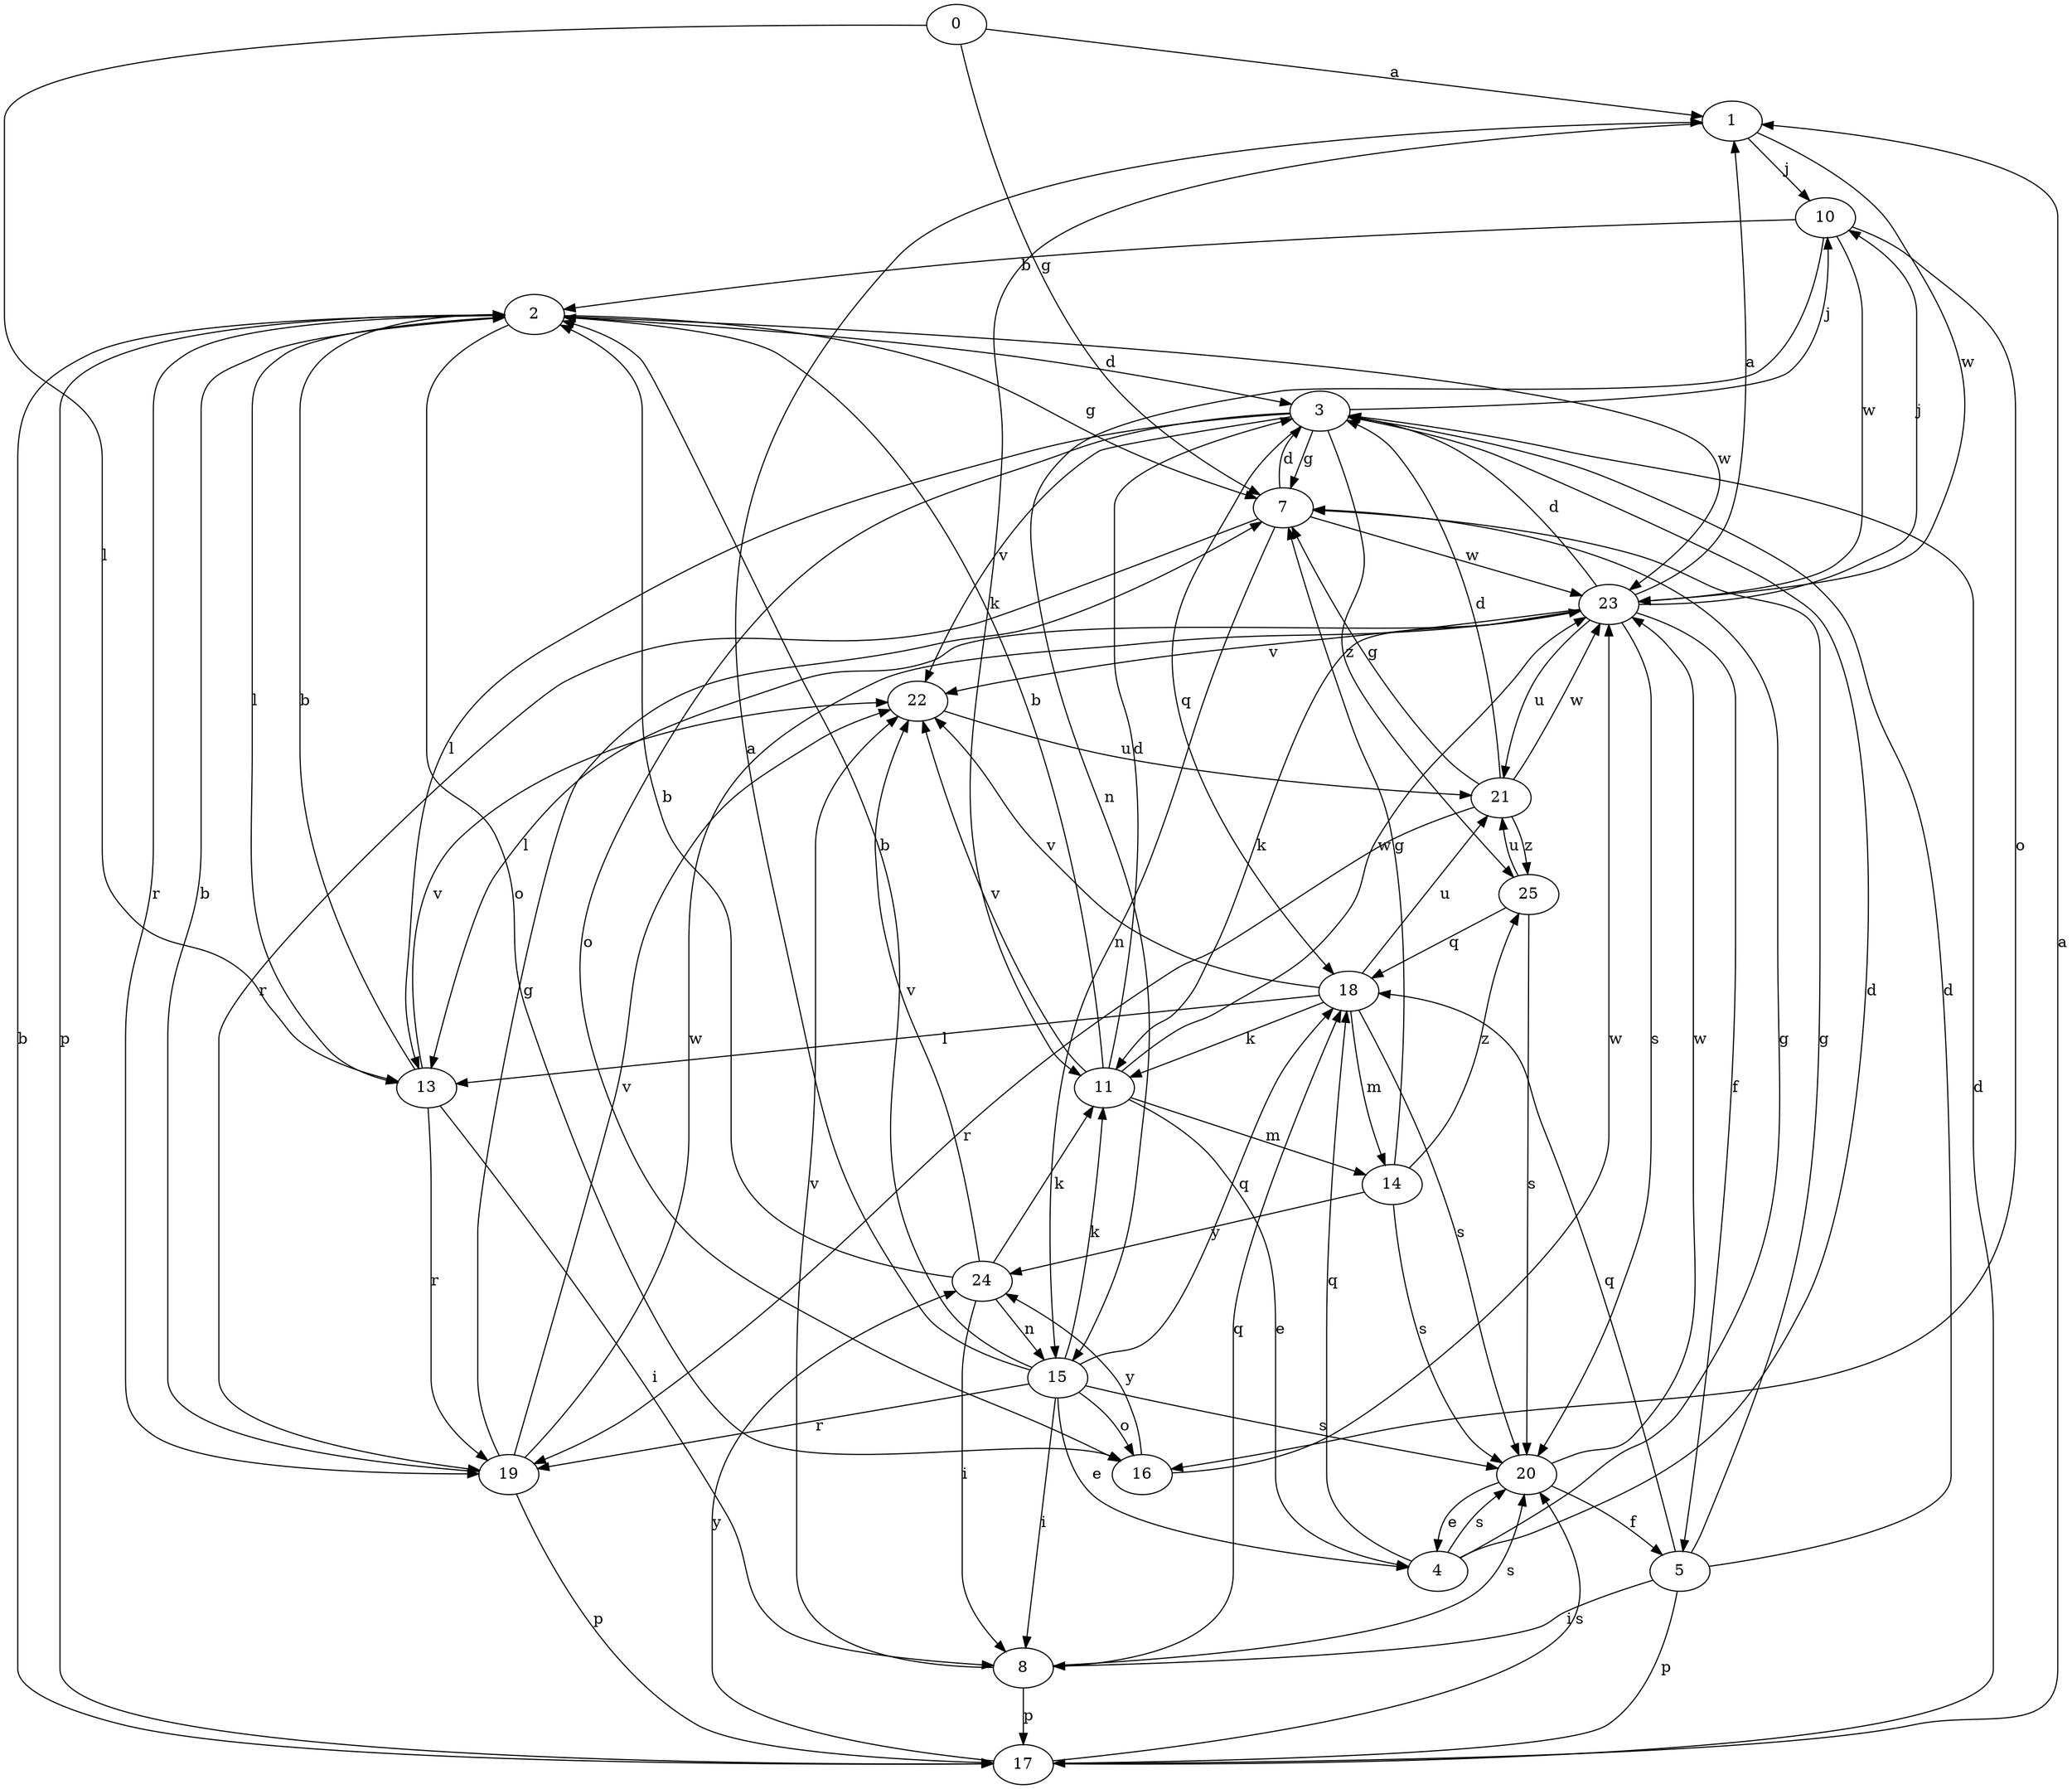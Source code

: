 strict digraph  {
0;
1;
2;
3;
4;
5;
7;
8;
10;
11;
13;
14;
15;
16;
17;
18;
19;
20;
21;
22;
23;
24;
25;
0 -> 1  [label=a];
0 -> 7  [label=g];
0 -> 13  [label=l];
1 -> 10  [label=j];
1 -> 11  [label=k];
1 -> 23  [label=w];
2 -> 3  [label=d];
2 -> 7  [label=g];
2 -> 13  [label=l];
2 -> 16  [label=o];
2 -> 17  [label=p];
2 -> 19  [label=r];
2 -> 23  [label=w];
3 -> 7  [label=g];
3 -> 10  [label=j];
3 -> 13  [label=l];
3 -> 16  [label=o];
3 -> 18  [label=q];
3 -> 22  [label=v];
3 -> 25  [label=z];
4 -> 3  [label=d];
4 -> 7  [label=g];
4 -> 18  [label=q];
4 -> 20  [label=s];
5 -> 3  [label=d];
5 -> 7  [label=g];
5 -> 8  [label=i];
5 -> 17  [label=p];
5 -> 18  [label=q];
7 -> 3  [label=d];
7 -> 15  [label=n];
7 -> 19  [label=r];
7 -> 23  [label=w];
8 -> 17  [label=p];
8 -> 18  [label=q];
8 -> 20  [label=s];
8 -> 22  [label=v];
10 -> 2  [label=b];
10 -> 15  [label=n];
10 -> 16  [label=o];
10 -> 23  [label=w];
11 -> 2  [label=b];
11 -> 3  [label=d];
11 -> 4  [label=e];
11 -> 14  [label=m];
11 -> 22  [label=v];
11 -> 23  [label=w];
13 -> 2  [label=b];
13 -> 8  [label=i];
13 -> 19  [label=r];
13 -> 22  [label=v];
14 -> 7  [label=g];
14 -> 20  [label=s];
14 -> 24  [label=y];
14 -> 25  [label=z];
15 -> 1  [label=a];
15 -> 2  [label=b];
15 -> 4  [label=e];
15 -> 8  [label=i];
15 -> 11  [label=k];
15 -> 16  [label=o];
15 -> 18  [label=q];
15 -> 19  [label=r];
15 -> 20  [label=s];
16 -> 23  [label=w];
16 -> 24  [label=y];
17 -> 1  [label=a];
17 -> 2  [label=b];
17 -> 3  [label=d];
17 -> 20  [label=s];
17 -> 24  [label=y];
18 -> 11  [label=k];
18 -> 13  [label=l];
18 -> 14  [label=m];
18 -> 20  [label=s];
18 -> 21  [label=u];
18 -> 22  [label=v];
19 -> 2  [label=b];
19 -> 7  [label=g];
19 -> 17  [label=p];
19 -> 22  [label=v];
19 -> 23  [label=w];
20 -> 4  [label=e];
20 -> 5  [label=f];
20 -> 23  [label=w];
21 -> 3  [label=d];
21 -> 7  [label=g];
21 -> 19  [label=r];
21 -> 23  [label=w];
21 -> 25  [label=z];
22 -> 21  [label=u];
23 -> 1  [label=a];
23 -> 3  [label=d];
23 -> 5  [label=f];
23 -> 10  [label=j];
23 -> 11  [label=k];
23 -> 13  [label=l];
23 -> 20  [label=s];
23 -> 21  [label=u];
23 -> 22  [label=v];
24 -> 2  [label=b];
24 -> 8  [label=i];
24 -> 11  [label=k];
24 -> 15  [label=n];
24 -> 22  [label=v];
25 -> 18  [label=q];
25 -> 20  [label=s];
25 -> 21  [label=u];
}
